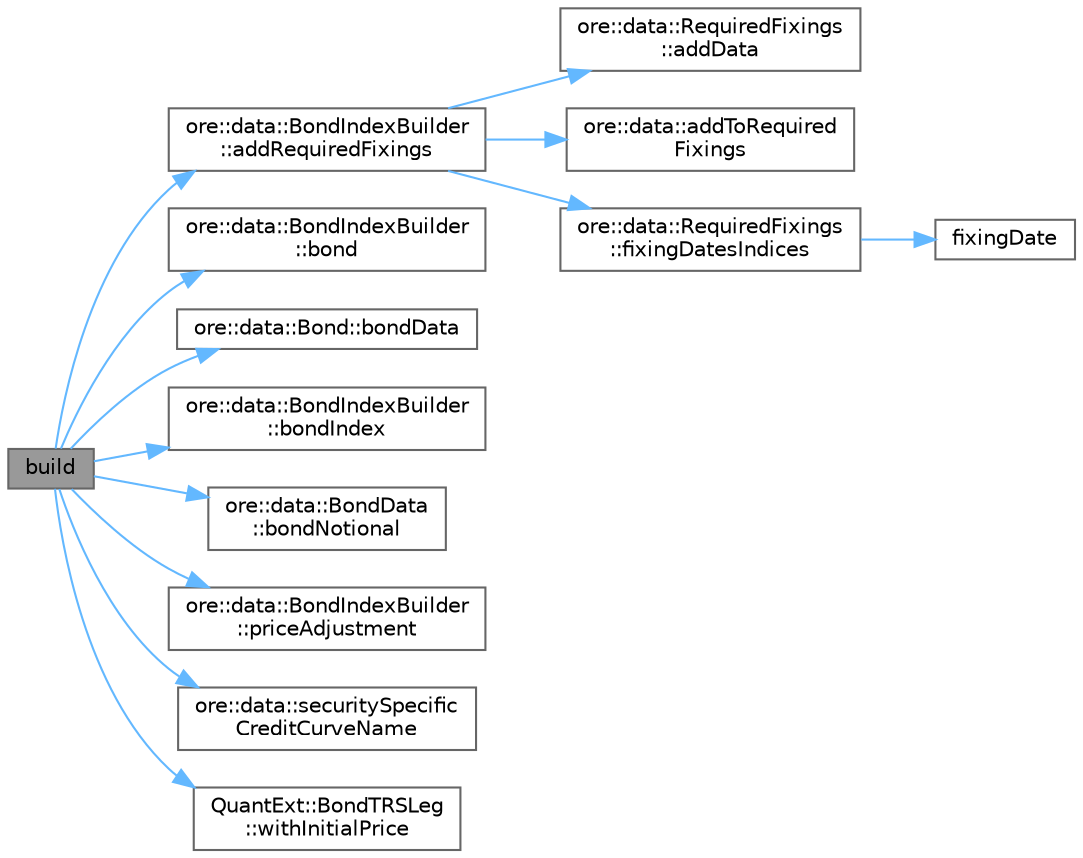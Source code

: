 digraph "build"
{
 // INTERACTIVE_SVG=YES
 // LATEX_PDF_SIZE
  bgcolor="transparent";
  edge [fontname=Helvetica,fontsize=10,labelfontname=Helvetica,labelfontsize=10];
  node [fontname=Helvetica,fontsize=10,shape=box,height=0.2,width=0.4];
  rankdir="LR";
  Node1 [label="build",height=0.2,width=0.4,color="gray40", fillcolor="grey60", style="filled", fontcolor="black",tooltip=" "];
  Node1 -> Node2 [color="steelblue1",style="solid"];
  Node2 [label="ore::data::BondIndexBuilder\l::addRequiredFixings",height=0.2,width=0.4,color="grey40", fillcolor="white", style="filled",URL="$classore_1_1data_1_1_bond_index_builder.html#ae479124f9f93e301b0a9b63f603a7e07",tooltip=" "];
  Node2 -> Node3 [color="steelblue1",style="solid"];
  Node3 [label="ore::data::RequiredFixings\l::addData",height=0.2,width=0.4,color="grey40", fillcolor="white", style="filled",URL="$classore_1_1data_1_1_required_fixings.html#a6239d4397d1d7eb1de886f13bdc8d9d4",tooltip=" "];
  Node2 -> Node4 [color="steelblue1",style="solid"];
  Node4 [label="ore::data::addToRequired\lFixings",height=0.2,width=0.4,color="grey40", fillcolor="white", style="filled",URL="$namespaceore_1_1data.html#a6b589da29c2eae882d77c481a9e9fecf",tooltip=" "];
  Node2 -> Node5 [color="steelblue1",style="solid"];
  Node5 [label="ore::data::RequiredFixings\l::fixingDatesIndices",height=0.2,width=0.4,color="grey40", fillcolor="white", style="filled",URL="$classore_1_1data_1_1_required_fixings.html#a76939e80c80ff949b4568be7af749d37",tooltip=" "];
  Node5 -> Node6 [color="steelblue1",style="solid"];
  Node6 [label="fixingDate",height=0.2,width=0.4,color="grey40", fillcolor="white", style="filled",URL="C:/dev/ORE/documentation/QuantExt/doc/quantext.tag$namespace_quant_ext_1_1_zero_inflation.html#a57de786c1c8988b6da9d354282b4b370",tooltip=" "];
  Node1 -> Node7 [color="steelblue1",style="solid"];
  Node7 [label="ore::data::BondIndexBuilder\l::bond",height=0.2,width=0.4,color="grey40", fillcolor="white", style="filled",URL="$classore_1_1data_1_1_bond_index_builder.html#a8a20e6c0f02af531f17adf2522a66b0e",tooltip=" "];
  Node1 -> Node8 [color="steelblue1",style="solid"];
  Node8 [label="ore::data::Bond::bondData",height=0.2,width=0.4,color="grey40", fillcolor="white", style="filled",URL="$classore_1_1data_1_1_bond.html#ad50b76958fc9fcda46b54e6b2987ee08",tooltip="inspectors"];
  Node1 -> Node9 [color="steelblue1",style="solid"];
  Node9 [label="ore::data::BondIndexBuilder\l::bondIndex",height=0.2,width=0.4,color="grey40", fillcolor="white", style="filled",URL="$classore_1_1data_1_1_bond_index_builder.html#aec9aadfbfa2a0be09df1b88a19e20fa0",tooltip=" "];
  Node1 -> Node10 [color="steelblue1",style="solid"];
  Node10 [label="ore::data::BondData\l::bondNotional",height=0.2,width=0.4,color="grey40", fillcolor="white", style="filled",URL="$classore_1_1data_1_1_bond_data.html#aff5578e4cb6bb52d2c44b97e57050194",tooltip=" "];
  Node1 -> Node11 [color="steelblue1",style="solid"];
  Node11 [label="ore::data::BondIndexBuilder\l::priceAdjustment",height=0.2,width=0.4,color="grey40", fillcolor="white", style="filled",URL="$classore_1_1data_1_1_bond_index_builder.html#a1c0a5ed52c107351a6c2f20f72ecf650",tooltip=" "];
  Node1 -> Node12 [color="steelblue1",style="solid"];
  Node12 [label="ore::data::securitySpecific\lCreditCurveName",height=0.2,width=0.4,color="grey40", fillcolor="white", style="filled",URL="$namespaceore_1_1data.html#aede061bac0af9d192655e18cbfa547ee",tooltip=" "];
  Node1 -> Node13 [color="steelblue1",style="solid"];
  Node13 [label="QuantExt::BondTRSLeg\l::withInitialPrice",height=0.2,width=0.4,color="grey40", fillcolor="white", style="filled",URL="C:/dev/ORE/documentation/QuantExt/doc/quantext.tag$class_quant_ext_1_1_bond_t_r_s_leg.html#a1379ae01af48357fbb62d34a1f5d80cc",tooltip=" "];
}
